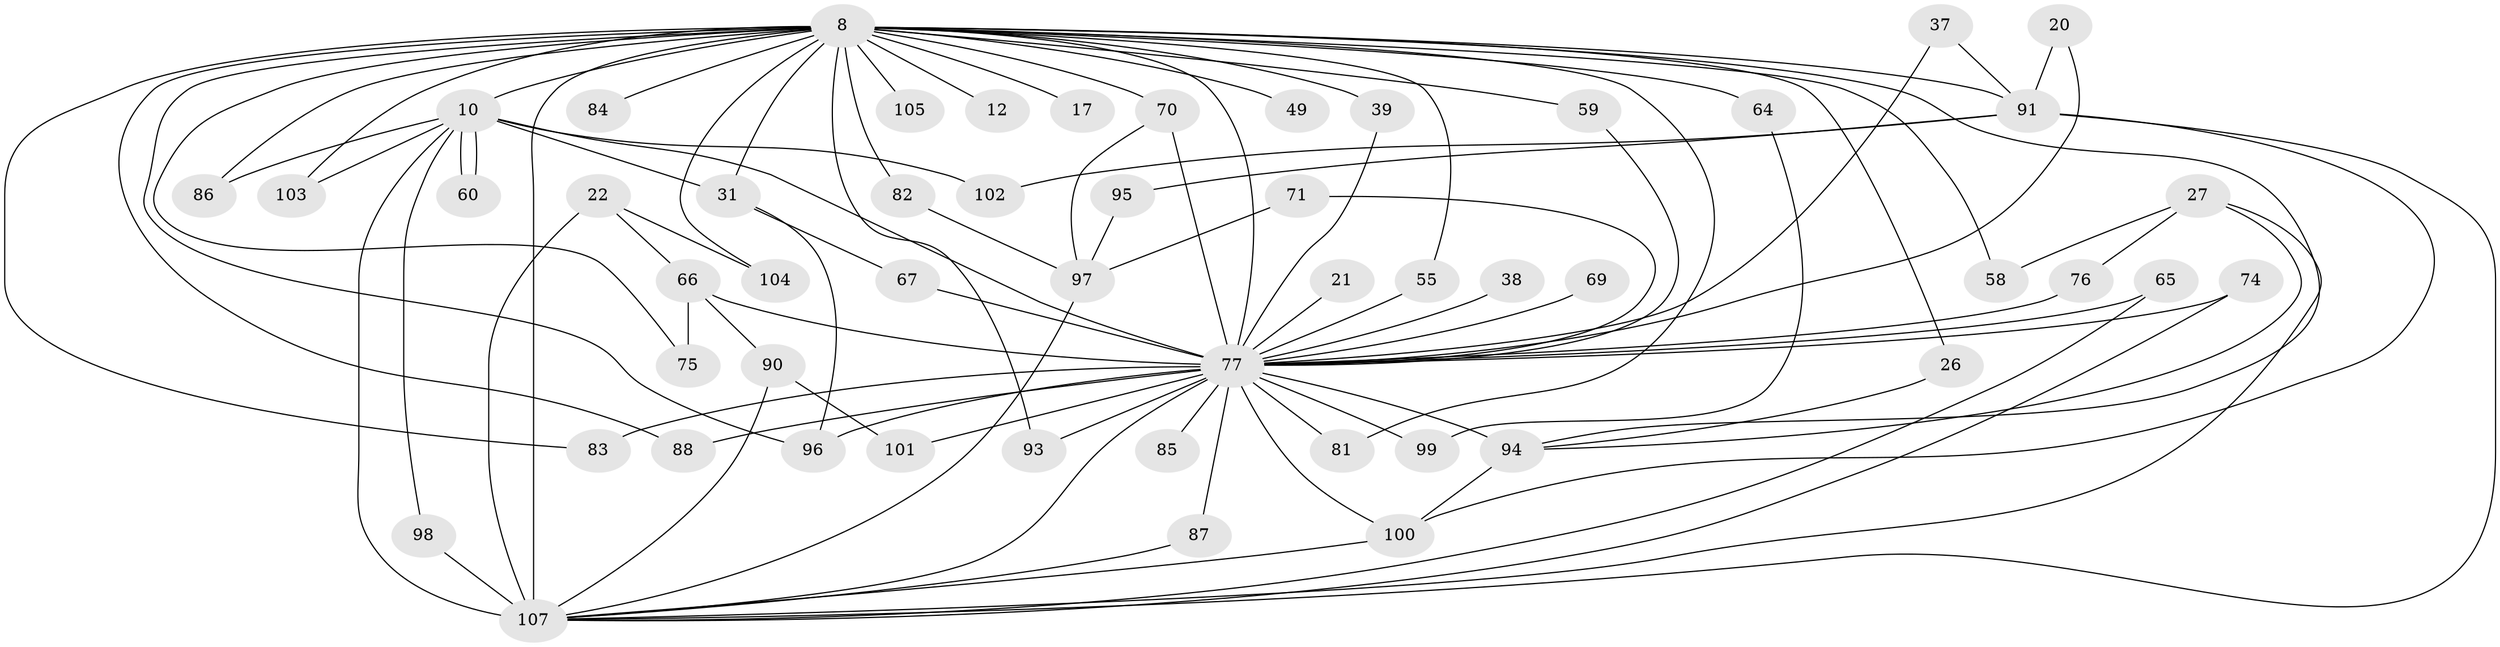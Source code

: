 // original degree distribution, {18: 0.018691588785046728, 33: 0.009345794392523364, 24: 0.009345794392523364, 29: 0.009345794392523364, 20: 0.009345794392523364, 23: 0.009345794392523364, 25: 0.009345794392523364, 13: 0.018691588785046728, 7: 0.018691588785046728, 2: 0.5327102803738317, 9: 0.009345794392523364, 3: 0.24299065420560748, 6: 0.009345794392523364, 4: 0.08411214953271028, 5: 0.009345794392523364}
// Generated by graph-tools (version 1.1) at 2025/45/03/09/25 04:45:45]
// undirected, 53 vertices, 96 edges
graph export_dot {
graph [start="1"]
  node [color=gray90,style=filled];
  8 [super="+3+7"];
  10 [super="+9"];
  12;
  17;
  20;
  21;
  22;
  26;
  27;
  31 [super="+19"];
  37;
  38;
  39;
  49;
  55 [super="+28"];
  58;
  59;
  60;
  64 [super="+41"];
  65;
  66 [super="+11"];
  67 [super="+42"];
  69 [super="+30"];
  70 [super="+48+24"];
  71;
  74;
  75 [super="+34"];
  76;
  77 [super="+53+54+4"];
  81;
  82;
  83;
  84;
  85;
  86 [super="+62"];
  87;
  88;
  90;
  91 [super="+18+57+45+73"];
  93 [super="+72"];
  94 [super="+68"];
  95;
  96 [super="+56+89"];
  97 [super="+47"];
  98;
  99;
  100 [super="+25+33"];
  101;
  102;
  103;
  104 [super="+92"];
  105;
  107 [super="+63+106+80"];
  8 -- 10 [weight=8];
  8 -- 12 [weight=2];
  8 -- 31 [weight=2];
  8 -- 49 [weight=2];
  8 -- 70 [weight=4];
  8 -- 81;
  8 -- 84 [weight=2];
  8 -- 64 [weight=3];
  8 -- 75 [weight=2];
  8 -- 17 [weight=2];
  8 -- 83;
  8 -- 26;
  8 -- 39;
  8 -- 103;
  8 -- 105 [weight=2];
  8 -- 94 [weight=2];
  8 -- 82;
  8 -- 86;
  8 -- 88;
  8 -- 91 [weight=6];
  8 -- 104;
  8 -- 55;
  8 -- 58;
  8 -- 59;
  8 -- 93 [weight=2];
  8 -- 77 [weight=10];
  8 -- 96 [weight=4];
  8 -- 107 [weight=14];
  10 -- 60;
  10 -- 60;
  10 -- 86 [weight=2];
  10 -- 102;
  10 -- 98;
  10 -- 103;
  10 -- 31;
  10 -- 77 [weight=4];
  10 -- 107 [weight=4];
  20 -- 77;
  20 -- 91;
  21 -- 77 [weight=2];
  22 -- 104 [weight=2];
  22 -- 66;
  22 -- 107;
  26 -- 94;
  27 -- 58;
  27 -- 76;
  27 -- 94;
  27 -- 107;
  31 -- 67 [weight=2];
  31 -- 96;
  37 -- 91;
  37 -- 77;
  38 -- 77;
  39 -- 77;
  55 -- 77 [weight=2];
  59 -- 77;
  64 -- 99;
  65 -- 77;
  65 -- 107;
  66 -- 90;
  66 -- 75;
  66 -- 77 [weight=3];
  67 -- 77;
  69 -- 77 [weight=3];
  70 -- 97;
  70 -- 77;
  71 -- 97;
  71 -- 77 [weight=2];
  74 -- 77;
  74 -- 107;
  76 -- 77;
  77 -- 81;
  77 -- 83;
  77 -- 85 [weight=2];
  77 -- 87;
  77 -- 88;
  77 -- 93 [weight=2];
  77 -- 94 [weight=5];
  77 -- 99;
  77 -- 100;
  77 -- 101;
  77 -- 96 [weight=3];
  77 -- 107 [weight=6];
  82 -- 97;
  87 -- 107;
  90 -- 101;
  90 -- 107;
  91 -- 95;
  91 -- 100;
  91 -- 102;
  91 -- 107 [weight=2];
  94 -- 100;
  95 -- 97;
  97 -- 107;
  98 -- 107;
  100 -- 107;
}
